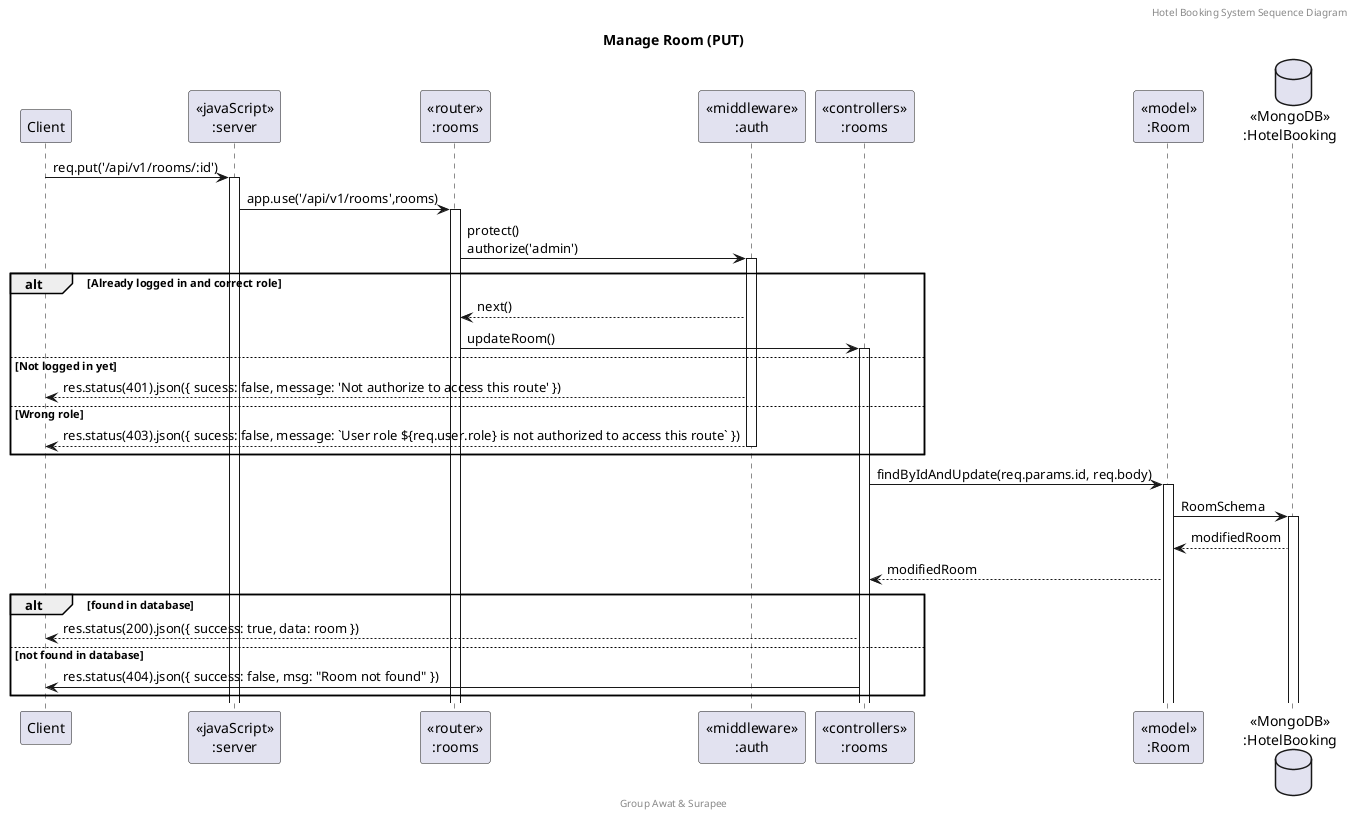 @startuml Manage Room (PUT)

header Hotel Booking System Sequence Diagram
footer Group Awat & Surapee
title "Manage Room (PUT)"

participant "Client" as client
participant "<<javaScript>>\n:server" as server
participant "<<router>>\n:rooms" as routerRoom
participant "<<middleware>>\n:auth" as middleware
participant "<<controllers>>\n:rooms" as controllersRooms
participant "<<model>>\n:Room" as modelRoom
database "<<MongoDB>>\n:HotelBooking" as HotelBookingDatabase

client->server ++:req.put('/api/v1/rooms/:id')
server->routerRoom ++:app.use('/api/v1/rooms',rooms)
routerRoom -> middleware ++:protect()\nauthorize('admin')
alt Already logged in and correct role
    middleware --> routerRoom : next()
    routerRoom -> controllersRooms ++: updateRoom()
else Not logged in yet
    middleware --> client : res.status(401).json({ sucess: false, message: 'Not authorize to access this route' })
else Wrong role
    middleware --> client --: res.status(403).json({ sucess: false, message: `User role ${req.user.role} is not authorized to access this route` })
end
controllersRooms -> modelRoom ++: findByIdAndUpdate(req.params.id, req.body)
modelRoom -> HotelBookingDatabase ++: RoomSchema
HotelBookingDatabase --> modelRoom : modifiedRoom
controllersRooms <-- modelRoom : modifiedRoom
alt found in database
    controllersRooms-->client : res.status(200).json({ success: true, data: room })
else not found in database
    controllersRooms -> client : res.status(404).json({ success: false, msg: "Room not found" })
end

@enduml
